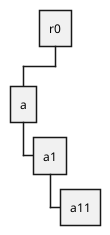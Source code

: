 {
  "sha1": "r1emlhdtol68dbbrgaenui6tg3h49m4",
  "insertion": {
    "when": "2024-06-04T17:28:43.219Z",
    "user": "plantuml@gmail.com"
  }
}
@startwbs
<style>
document {
  BackGroundColor transparent
}
</style>
* r0
** a
*** a1
**** a11
@endwbs​
